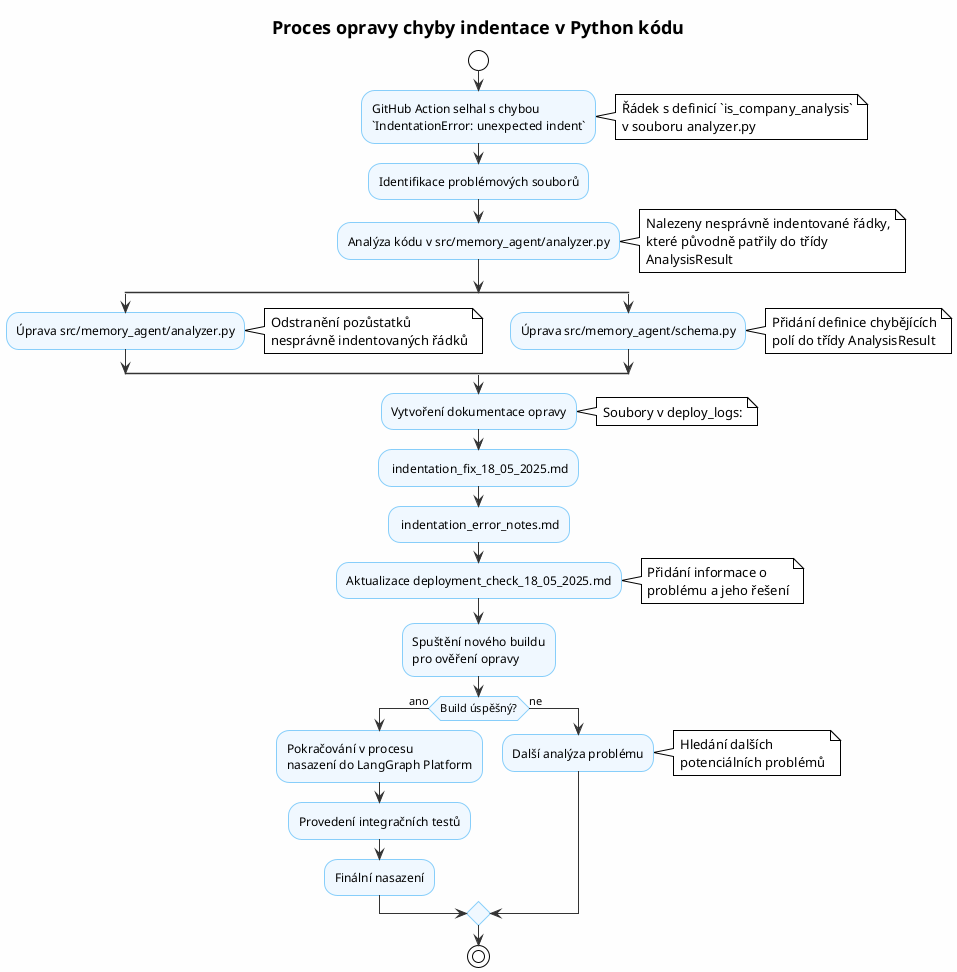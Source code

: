 @startuml "IndentationError-Fix-Flow"
' Diagram zobrazující proces opravy chyby indentace

!theme plain
skinparam backgroundColor #FEFEFE
skinparam TitleFontSize 18
skinparam ActivityBackgroundColor #f0f8ff
skinparam ActivityBorderColor #87CEFA
skinparam ArrowColor #333333

title "Proces opravy chyby indentace v Python kódu"

start
:GitHub Action selhal s chybou\n`IndentationError: unexpected indent`;
note right: Řádek s definicí `is_company_analysis`\nv souboru analyzer.py

:Identifikace problémových souborů;
:Analýza kódu v src/memory_agent/analyzer.py;
note right: Nalezeny nesprávně indentované řádky,\nkteré původně patřily do třídy\nAnalysisResult

split
  :Úprava src/memory_agent/analyzer.py;
  note right: Odstranění pozůstatků\nnesprávně indentovaných řádků
split again
  :Úprava src/memory_agent/schema.py;
  note right: Přidání definice chybějících\npolí do třídy AnalysisResult
end split

:Vytvoření dokumentace opravy;
note right: Soubory v deploy_logs:
- indentation_fix_18_05_2025.md
- indentation_error_notes.md

:Aktualizace deployment_check_18_05_2025.md;
note right: Přidání informace o\nproblému a jeho řešení

:Spuštění nového buildu\npro ověření opravy;

if (Build úspěšný?) then (ano)
  :Pokračování v procesu\nnasazení do LangGraph Platform;
  :Provedení integračních testů;
  :Finální nasazení;
else (ne)
  :Další analýza problému;
  note right: Hledání dalších\npotenciálních problémů
endif

stop
@enduml
